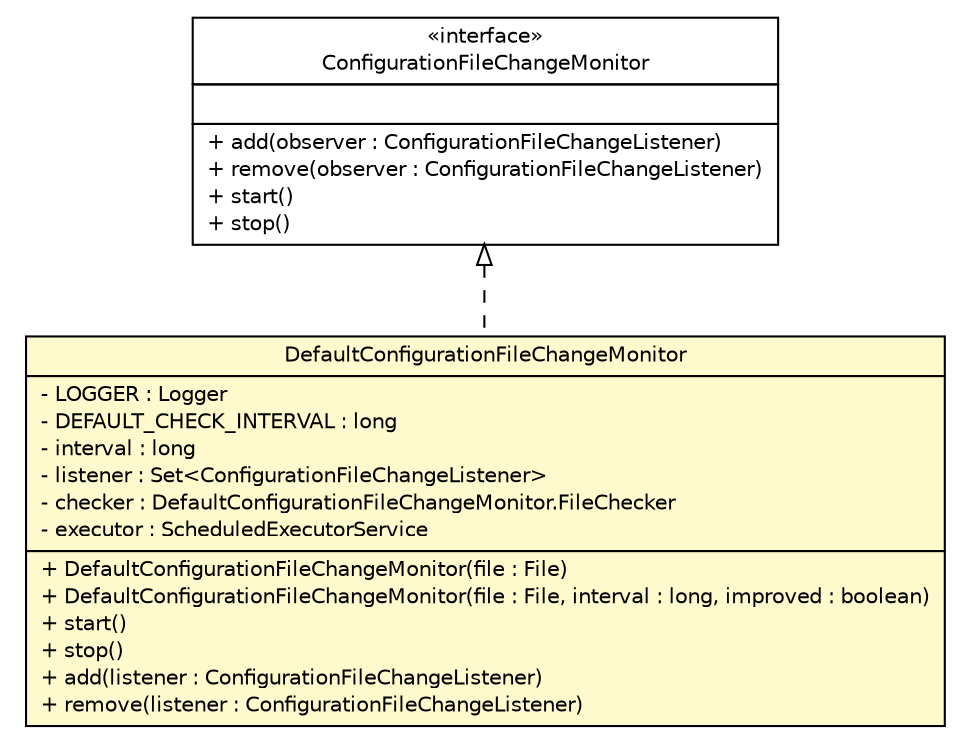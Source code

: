 #!/usr/local/bin/dot
#
# Class diagram 
# Generated by UMLGraph version R5_6 (http://www.umlgraph.org/)
#

digraph G {
	edge [fontname="Helvetica",fontsize=10,labelfontname="Helvetica",labelfontsize=10];
	node [fontname="Helvetica",fontsize=10,shape=plaintext];
	nodesep=0.25;
	ranksep=0.5;
	// de.hsbremen.tc.tnc.tnccs.im.loader.ConfigurationFileChangeMonitor
	c10755 [label=<<table title="de.hsbremen.tc.tnc.tnccs.im.loader.ConfigurationFileChangeMonitor" border="0" cellborder="1" cellspacing="0" cellpadding="2" port="p" href="../ConfigurationFileChangeMonitor.html">
		<tr><td><table border="0" cellspacing="0" cellpadding="1">
<tr><td align="center" balign="center"> &#171;interface&#187; </td></tr>
<tr><td align="center" balign="center"> ConfigurationFileChangeMonitor </td></tr>
		</table></td></tr>
		<tr><td><table border="0" cellspacing="0" cellpadding="1">
<tr><td align="left" balign="left">  </td></tr>
		</table></td></tr>
		<tr><td><table border="0" cellspacing="0" cellpadding="1">
<tr><td align="left" balign="left"> + add(observer : ConfigurationFileChangeListener) </td></tr>
<tr><td align="left" balign="left"> + remove(observer : ConfigurationFileChangeListener) </td></tr>
<tr><td align="left" balign="left"> + start() </td></tr>
<tr><td align="left" balign="left"> + stop() </td></tr>
		</table></td></tr>
		</table>>, URL="../ConfigurationFileChangeMonitor.html", fontname="Helvetica", fontcolor="black", fontsize=10.0];
	// de.hsbremen.tc.tnc.tnccs.im.loader.simple.DefaultConfigurationFileChangeMonitor
	c10765 [label=<<table title="de.hsbremen.tc.tnc.tnccs.im.loader.simple.DefaultConfigurationFileChangeMonitor" border="0" cellborder="1" cellspacing="0" cellpadding="2" port="p" bgcolor="lemonChiffon" href="./DefaultConfigurationFileChangeMonitor.html">
		<tr><td><table border="0" cellspacing="0" cellpadding="1">
<tr><td align="center" balign="center"> DefaultConfigurationFileChangeMonitor </td></tr>
		</table></td></tr>
		<tr><td><table border="0" cellspacing="0" cellpadding="1">
<tr><td align="left" balign="left"> - LOGGER : Logger </td></tr>
<tr><td align="left" balign="left"> - DEFAULT_CHECK_INTERVAL : long </td></tr>
<tr><td align="left" balign="left"> - interval : long </td></tr>
<tr><td align="left" balign="left"> - listener : Set&lt;ConfigurationFileChangeListener&gt; </td></tr>
<tr><td align="left" balign="left"> - checker : DefaultConfigurationFileChangeMonitor.FileChecker </td></tr>
<tr><td align="left" balign="left"> - executor : ScheduledExecutorService </td></tr>
		</table></td></tr>
		<tr><td><table border="0" cellspacing="0" cellpadding="1">
<tr><td align="left" balign="left"> + DefaultConfigurationFileChangeMonitor(file : File) </td></tr>
<tr><td align="left" balign="left"> + DefaultConfigurationFileChangeMonitor(file : File, interval : long, improved : boolean) </td></tr>
<tr><td align="left" balign="left"> + start() </td></tr>
<tr><td align="left" balign="left"> + stop() </td></tr>
<tr><td align="left" balign="left"> + add(listener : ConfigurationFileChangeListener) </td></tr>
<tr><td align="left" balign="left"> + remove(listener : ConfigurationFileChangeListener) </td></tr>
		</table></td></tr>
		</table>>, URL="./DefaultConfigurationFileChangeMonitor.html", fontname="Helvetica", fontcolor="black", fontsize=10.0];
	//de.hsbremen.tc.tnc.tnccs.im.loader.simple.DefaultConfigurationFileChangeMonitor implements de.hsbremen.tc.tnc.tnccs.im.loader.ConfigurationFileChangeMonitor
	c10755:p -> c10765:p [dir=back,arrowtail=empty,style=dashed];
}

